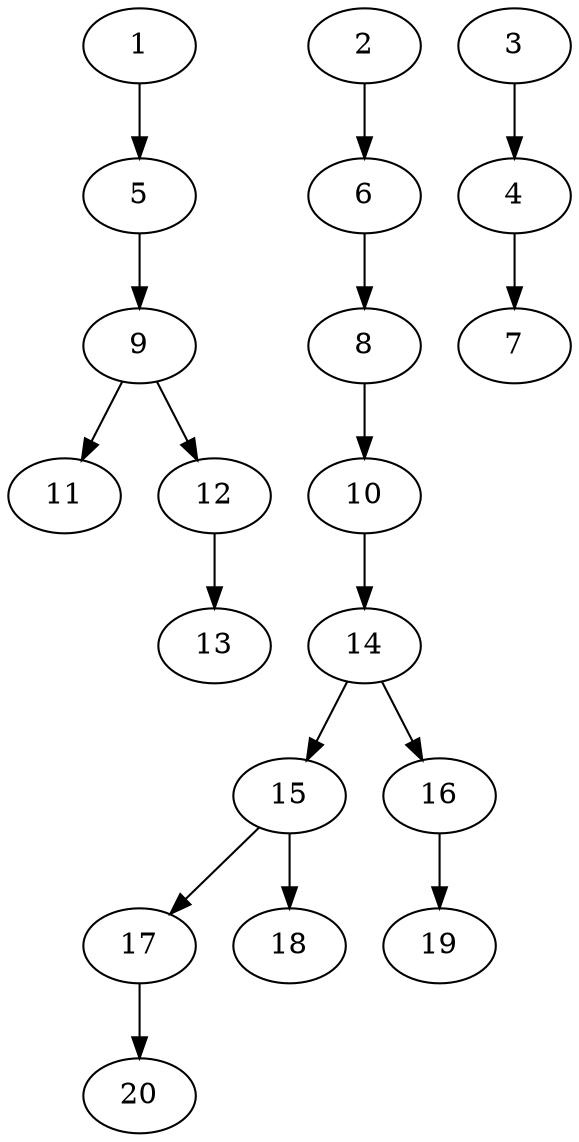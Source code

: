 // DAG (tier=1-easy, mode=data, n=20, ccr=0.330, fat=0.376, density=0.329, regular=0.776, jump=0.084, mindata=1048576, maxdata=8388608)
// DAG automatically generated by daggen at Sun Aug 24 16:33:33 2025
// /home/ermia/Project/Environments/daggen/bin/daggen --dot --ccr 0.330 --fat 0.376 --regular 0.776 --density 0.329 --jump 0.084 --mindata 1048576 --maxdata 8388608 -n 20 
digraph G {
  1 [size="246727835648000000000", alpha="0.10", expect_size="123363917824000000000"]
  1 -> 5 [size ="314703872000000"]
  2 [size="21942969558573776896", alpha="0.01", expect_size="10971484779286888448"]
  2 -> 6 [size ="62702797979648"]
  3 [size="22167105335981548", alpha="0.03", expect_size="11083552667990774"]
  3 -> 4 [size ="469095019446272"]
  4 [size="332439326179835264", alpha="0.06", expect_size="166219663089917632"]
  4 -> 7 [size ="476905786572800"]
  5 [size="131317302956168160", alpha="0.03", expect_size="65658651478084080"]
  5 -> 9 [size ="180447715786752"]
  6 [size="260887720992178176000", alpha="0.07", expect_size="130443860496089088000"]
  6 -> 8 [size ="326632262860800"]
  7 [size="4403374734613512", alpha="0.04", expect_size="2201687367306756"]
  8 [size="79551384256512000000", alpha="0.03", expect_size="39775692128256000000"]
  8 -> 10 [size ="147975045120000"]
  9 [size="3250369177800292", alpha="0.15", expect_size="1625184588900146"]
  9 -> 11 [size ="198543461580800"]
  9 -> 12 [size ="198543461580800"]
  10 [size="13207130844847106", alpha="0.18", expect_size="6603565422423553"]
  10 -> 14 [size ="547526465814528"]
  11 [size="872057797019756928", alpha="0.18", expect_size="436028898509878464"]
  12 [size="10081814991806310", alpha="0.02", expect_size="5040907495903155"]
  12 -> 13 [size ="237774892433408"]
  13 [size="295284827215257141248", alpha="0.10", expect_size="147642413607628570624"]
  14 [size="3611373073629871", alpha="0.01", expect_size="1805686536814935"]
  14 -> 15 [size ="86544798973952"]
  14 -> 16 [size ="86544798973952"]
  15 [size="230353552468121664", alpha="0.03", expect_size="115176776234060832"]
  15 -> 17 [size ="304511713280000"]
  15 -> 18 [size ="304511713280000"]
  16 [size="48038001246208000000", alpha="0.18", expect_size="24019000623104000000"]
  16 -> 19 [size ="105717432320000"]
  17 [size="145968738491214720", alpha="0.04", expect_size="72984369245607360"]
  17 -> 20 [size ="56619782111232"]
  18 [size="19443929385558605824", alpha="0.04", expect_size="9721964692779302912"]
  19 [size="375418988277978048", alpha="0.11", expect_size="187709494138989024"]
  20 [size="8726733521215875", alpha="0.10", expect_size="4363366760607937"]
}